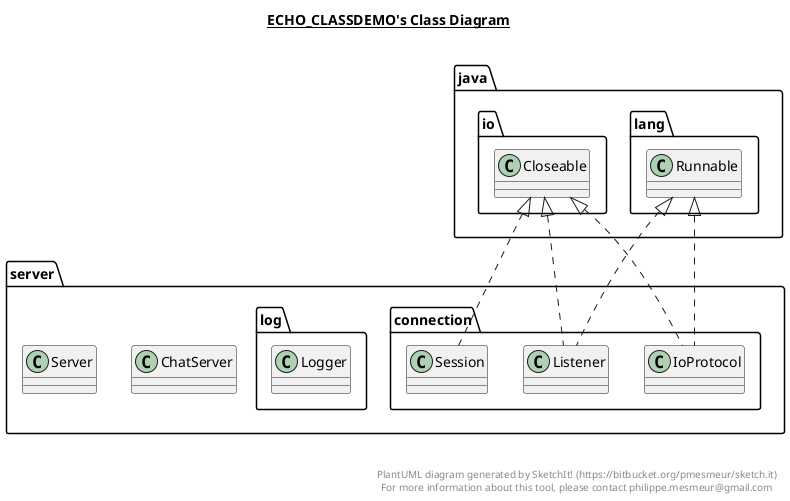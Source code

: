 @startuml

title __ECHO_CLASSDEMO's Class Diagram__\n

  namespace server {
    class server.ChatServer {
    }
  }
  

  namespace server {
    class server.Server {
    }
  }
  

  namespace server {
    namespace connection {
      class server.connection.IoProtocol {
      }
    }
  }
  

  namespace server {
    namespace connection {
      class server.connection.Listener {
      }
    }
  }
  

  namespace server {
    namespace connection {
      class server.connection.Session {
      }
    }
  }
  

  namespace server {
    namespace log {
      class server.log.Logger {
      }
    }
  }
  

  server.connection.IoProtocol .up.|> java.io.Closeable
  server.connection.IoProtocol .up.|> java.lang.Runnable
  server.connection.Listener .up.|> java.io.Closeable
  server.connection.Listener .up.|> java.lang.Runnable
  server.connection.Session .up.|> java.io.Closeable


right footer


PlantUML diagram generated by SketchIt! (https://bitbucket.org/pmesmeur/sketch.it)
For more information about this tool, please contact philippe.mesmeur@gmail.com
endfooter

@enduml
